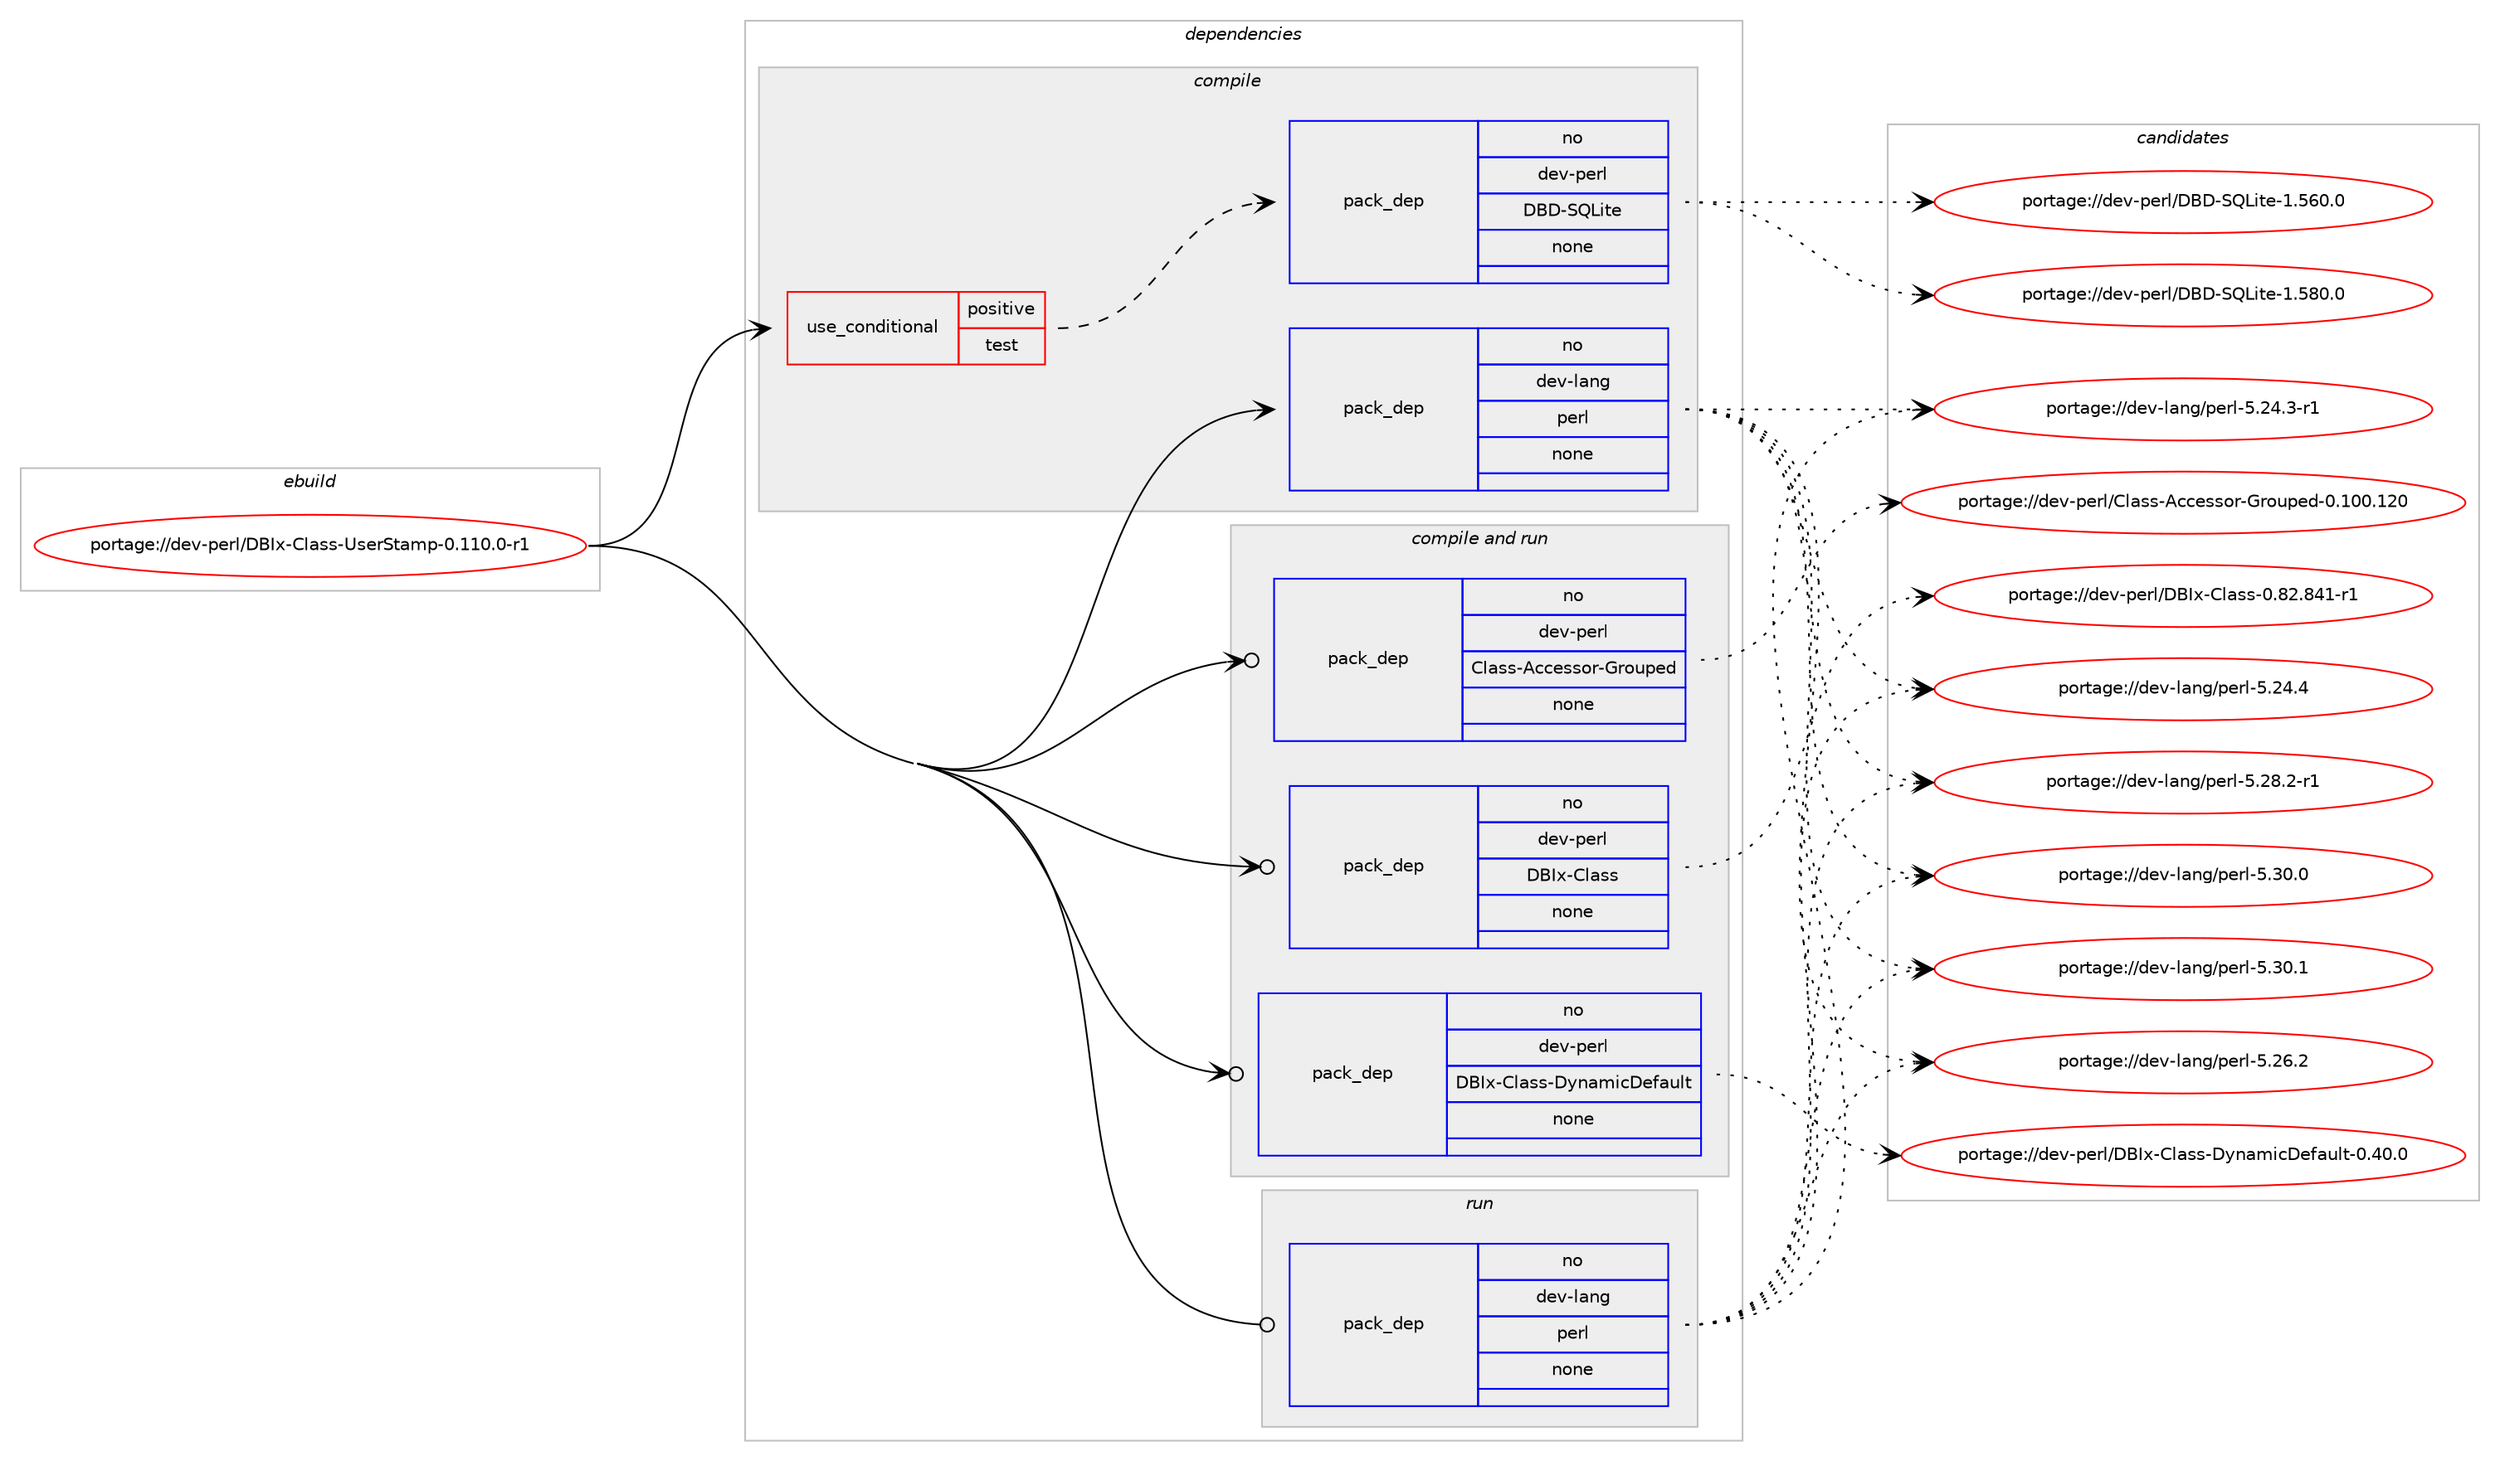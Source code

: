 digraph prolog {

# *************
# Graph options
# *************

newrank=true;
concentrate=true;
compound=true;
graph [rankdir=LR,fontname=Helvetica,fontsize=10,ranksep=1.5];#, ranksep=2.5, nodesep=0.2];
edge  [arrowhead=vee];
node  [fontname=Helvetica,fontsize=10];

# **********
# The ebuild
# **********

subgraph cluster_leftcol {
color=gray;
rank=same;
label=<<i>ebuild</i>>;
id [label="portage://dev-perl/DBIx-Class-UserStamp-0.110.0-r1", color=red, width=4, href="../dev-perl/DBIx-Class-UserStamp-0.110.0-r1.svg"];
}

# ****************
# The dependencies
# ****************

subgraph cluster_midcol {
color=gray;
label=<<i>dependencies</i>>;
subgraph cluster_compile {
fillcolor="#eeeeee";
style=filled;
label=<<i>compile</i>>;
subgraph cond22768 {
dependency110712 [label=<<TABLE BORDER="0" CELLBORDER="1" CELLSPACING="0" CELLPADDING="4"><TR><TD ROWSPAN="3" CELLPADDING="10">use_conditional</TD></TR><TR><TD>positive</TD></TR><TR><TD>test</TD></TR></TABLE>>, shape=none, color=red];
subgraph pack84770 {
dependency110713 [label=<<TABLE BORDER="0" CELLBORDER="1" CELLSPACING="0" CELLPADDING="4" WIDTH="220"><TR><TD ROWSPAN="6" CELLPADDING="30">pack_dep</TD></TR><TR><TD WIDTH="110">no</TD></TR><TR><TD>dev-perl</TD></TR><TR><TD>DBD-SQLite</TD></TR><TR><TD>none</TD></TR><TR><TD></TD></TR></TABLE>>, shape=none, color=blue];
}
dependency110712:e -> dependency110713:w [weight=20,style="dashed",arrowhead="vee"];
}
id:e -> dependency110712:w [weight=20,style="solid",arrowhead="vee"];
subgraph pack84771 {
dependency110714 [label=<<TABLE BORDER="0" CELLBORDER="1" CELLSPACING="0" CELLPADDING="4" WIDTH="220"><TR><TD ROWSPAN="6" CELLPADDING="30">pack_dep</TD></TR><TR><TD WIDTH="110">no</TD></TR><TR><TD>dev-lang</TD></TR><TR><TD>perl</TD></TR><TR><TD>none</TD></TR><TR><TD></TD></TR></TABLE>>, shape=none, color=blue];
}
id:e -> dependency110714:w [weight=20,style="solid",arrowhead="vee"];
}
subgraph cluster_compileandrun {
fillcolor="#eeeeee";
style=filled;
label=<<i>compile and run</i>>;
subgraph pack84772 {
dependency110715 [label=<<TABLE BORDER="0" CELLBORDER="1" CELLSPACING="0" CELLPADDING="4" WIDTH="220"><TR><TD ROWSPAN="6" CELLPADDING="30">pack_dep</TD></TR><TR><TD WIDTH="110">no</TD></TR><TR><TD>dev-perl</TD></TR><TR><TD>Class-Accessor-Grouped</TD></TR><TR><TD>none</TD></TR><TR><TD></TD></TR></TABLE>>, shape=none, color=blue];
}
id:e -> dependency110715:w [weight=20,style="solid",arrowhead="odotvee"];
subgraph pack84773 {
dependency110716 [label=<<TABLE BORDER="0" CELLBORDER="1" CELLSPACING="0" CELLPADDING="4" WIDTH="220"><TR><TD ROWSPAN="6" CELLPADDING="30">pack_dep</TD></TR><TR><TD WIDTH="110">no</TD></TR><TR><TD>dev-perl</TD></TR><TR><TD>DBIx-Class</TD></TR><TR><TD>none</TD></TR><TR><TD></TD></TR></TABLE>>, shape=none, color=blue];
}
id:e -> dependency110716:w [weight=20,style="solid",arrowhead="odotvee"];
subgraph pack84774 {
dependency110717 [label=<<TABLE BORDER="0" CELLBORDER="1" CELLSPACING="0" CELLPADDING="4" WIDTH="220"><TR><TD ROWSPAN="6" CELLPADDING="30">pack_dep</TD></TR><TR><TD WIDTH="110">no</TD></TR><TR><TD>dev-perl</TD></TR><TR><TD>DBIx-Class-DynamicDefault</TD></TR><TR><TD>none</TD></TR><TR><TD></TD></TR></TABLE>>, shape=none, color=blue];
}
id:e -> dependency110717:w [weight=20,style="solid",arrowhead="odotvee"];
}
subgraph cluster_run {
fillcolor="#eeeeee";
style=filled;
label=<<i>run</i>>;
subgraph pack84775 {
dependency110718 [label=<<TABLE BORDER="0" CELLBORDER="1" CELLSPACING="0" CELLPADDING="4" WIDTH="220"><TR><TD ROWSPAN="6" CELLPADDING="30">pack_dep</TD></TR><TR><TD WIDTH="110">no</TD></TR><TR><TD>dev-lang</TD></TR><TR><TD>perl</TD></TR><TR><TD>none</TD></TR><TR><TD></TD></TR></TABLE>>, shape=none, color=blue];
}
id:e -> dependency110718:w [weight=20,style="solid",arrowhead="odot"];
}
}

# **************
# The candidates
# **************

subgraph cluster_choices {
rank=same;
color=gray;
label=<<i>candidates</i>>;

subgraph choice84770 {
color=black;
nodesep=1;
choiceportage1001011184511210111410847686668458381761051161014549465354484648 [label="portage://dev-perl/DBD-SQLite-1.560.0", color=red, width=4,href="../dev-perl/DBD-SQLite-1.560.0.svg"];
choiceportage1001011184511210111410847686668458381761051161014549465356484648 [label="portage://dev-perl/DBD-SQLite-1.580.0", color=red, width=4,href="../dev-perl/DBD-SQLite-1.580.0.svg"];
dependency110713:e -> choiceportage1001011184511210111410847686668458381761051161014549465354484648:w [style=dotted,weight="100"];
dependency110713:e -> choiceportage1001011184511210111410847686668458381761051161014549465356484648:w [style=dotted,weight="100"];
}
subgraph choice84771 {
color=black;
nodesep=1;
choiceportage100101118451089711010347112101114108455346505246514511449 [label="portage://dev-lang/perl-5.24.3-r1", color=red, width=4,href="../dev-lang/perl-5.24.3-r1.svg"];
choiceportage10010111845108971101034711210111410845534650524652 [label="portage://dev-lang/perl-5.24.4", color=red, width=4,href="../dev-lang/perl-5.24.4.svg"];
choiceportage10010111845108971101034711210111410845534650544650 [label="portage://dev-lang/perl-5.26.2", color=red, width=4,href="../dev-lang/perl-5.26.2.svg"];
choiceportage100101118451089711010347112101114108455346505646504511449 [label="portage://dev-lang/perl-5.28.2-r1", color=red, width=4,href="../dev-lang/perl-5.28.2-r1.svg"];
choiceportage10010111845108971101034711210111410845534651484648 [label="portage://dev-lang/perl-5.30.0", color=red, width=4,href="../dev-lang/perl-5.30.0.svg"];
choiceportage10010111845108971101034711210111410845534651484649 [label="portage://dev-lang/perl-5.30.1", color=red, width=4,href="../dev-lang/perl-5.30.1.svg"];
dependency110714:e -> choiceportage100101118451089711010347112101114108455346505246514511449:w [style=dotted,weight="100"];
dependency110714:e -> choiceportage10010111845108971101034711210111410845534650524652:w [style=dotted,weight="100"];
dependency110714:e -> choiceportage10010111845108971101034711210111410845534650544650:w [style=dotted,weight="100"];
dependency110714:e -> choiceportage100101118451089711010347112101114108455346505646504511449:w [style=dotted,weight="100"];
dependency110714:e -> choiceportage10010111845108971101034711210111410845534651484648:w [style=dotted,weight="100"];
dependency110714:e -> choiceportage10010111845108971101034711210111410845534651484649:w [style=dotted,weight="100"];
}
subgraph choice84772 {
color=black;
nodesep=1;
choiceportage1001011184511210111410847671089711511545659999101115115111114457111411111711210110045484649484846495048 [label="portage://dev-perl/Class-Accessor-Grouped-0.100.120", color=red, width=4,href="../dev-perl/Class-Accessor-Grouped-0.100.120.svg"];
dependency110715:e -> choiceportage1001011184511210111410847671089711511545659999101115115111114457111411111711210110045484649484846495048:w [style=dotted,weight="100"];
}
subgraph choice84773 {
color=black;
nodesep=1;
choiceportage10010111845112101114108476866731204567108971151154548465650465652494511449 [label="portage://dev-perl/DBIx-Class-0.82.841-r1", color=red, width=4,href="../dev-perl/DBIx-Class-0.82.841-r1.svg"];
dependency110716:e -> choiceportage10010111845112101114108476866731204567108971151154548465650465652494511449:w [style=dotted,weight="100"];
}
subgraph choice84774 {
color=black;
nodesep=1;
choiceportage100101118451121011141084768667312045671089711511545681211109710910599681011029711710811645484652484648 [label="portage://dev-perl/DBIx-Class-DynamicDefault-0.40.0", color=red, width=4,href="../dev-perl/DBIx-Class-DynamicDefault-0.40.0.svg"];
dependency110717:e -> choiceportage100101118451121011141084768667312045671089711511545681211109710910599681011029711710811645484652484648:w [style=dotted,weight="100"];
}
subgraph choice84775 {
color=black;
nodesep=1;
choiceportage100101118451089711010347112101114108455346505246514511449 [label="portage://dev-lang/perl-5.24.3-r1", color=red, width=4,href="../dev-lang/perl-5.24.3-r1.svg"];
choiceportage10010111845108971101034711210111410845534650524652 [label="portage://dev-lang/perl-5.24.4", color=red, width=4,href="../dev-lang/perl-5.24.4.svg"];
choiceportage10010111845108971101034711210111410845534650544650 [label="portage://dev-lang/perl-5.26.2", color=red, width=4,href="../dev-lang/perl-5.26.2.svg"];
choiceportage100101118451089711010347112101114108455346505646504511449 [label="portage://dev-lang/perl-5.28.2-r1", color=red, width=4,href="../dev-lang/perl-5.28.2-r1.svg"];
choiceportage10010111845108971101034711210111410845534651484648 [label="portage://dev-lang/perl-5.30.0", color=red, width=4,href="../dev-lang/perl-5.30.0.svg"];
choiceportage10010111845108971101034711210111410845534651484649 [label="portage://dev-lang/perl-5.30.1", color=red, width=4,href="../dev-lang/perl-5.30.1.svg"];
dependency110718:e -> choiceportage100101118451089711010347112101114108455346505246514511449:w [style=dotted,weight="100"];
dependency110718:e -> choiceportage10010111845108971101034711210111410845534650524652:w [style=dotted,weight="100"];
dependency110718:e -> choiceportage10010111845108971101034711210111410845534650544650:w [style=dotted,weight="100"];
dependency110718:e -> choiceportage100101118451089711010347112101114108455346505646504511449:w [style=dotted,weight="100"];
dependency110718:e -> choiceportage10010111845108971101034711210111410845534651484648:w [style=dotted,weight="100"];
dependency110718:e -> choiceportage10010111845108971101034711210111410845534651484649:w [style=dotted,weight="100"];
}
}

}
